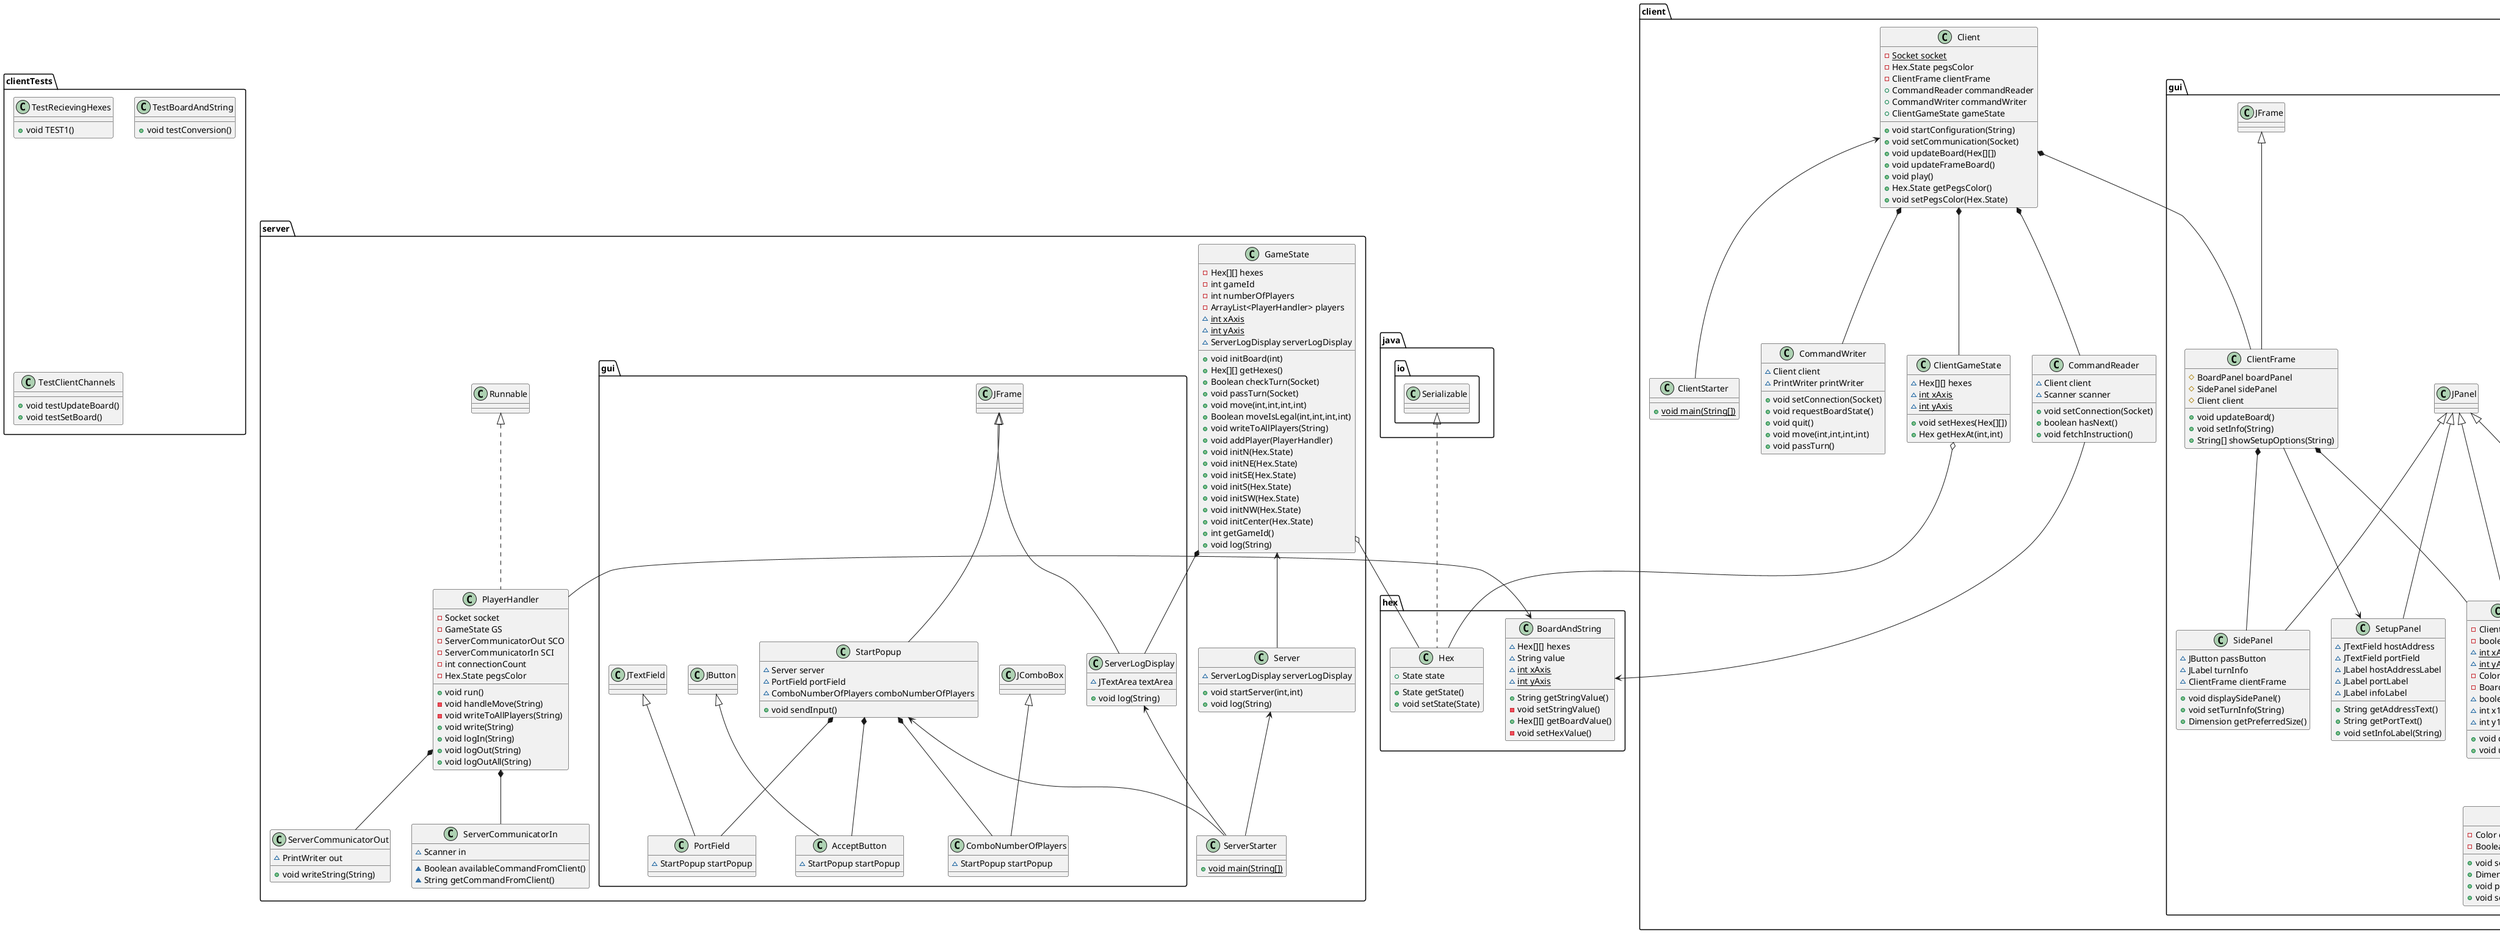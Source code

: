 @startuml
class clientTests.TestRecievingHexes {
+ void TEST1()
}
class server.ServerCommunicatorIn {
~ Scanner in
~ Boolean availableCommandFromClient()
~ String getCommandFromClient()
}
class client.exceptions.UnknownCommandException {
}
class client.gui.BoardPanel {
- ClientFrame clientFrame
- boolean isBoardCreated
~ {static} int xAxis
~ {static} int yAxis
- Color boardColor
- BoardHex[][] board
~ boolean selected
~ int x1
~ int y1
+ void createBoard()
+ void updateBoard()
}
class client.gui.SidePanel {
~ JButton passButton
~ JLabel turnInfo
~ ClientFrame clientFrame
+ void displaySidePanel()
+ void setTurnInfo(String)
+ Dimension getPreferredSize()
}
class server.gui.ComboNumberOfPlayers {
~ StartPopup startPopup
}
class server.ServerCommunicatorOut {
~ PrintWriter out
+ void writeString(String)
}
class server.gui.ServerLogDisplay {
~ JTextArea textArea
+ void log(String)
}
class client.ClientStarter {
+ {static} void main(String[])
}
class server.gui.StartPopup {
~ Server server
~ PortField portField
~ ComboNumberOfPlayers comboNumberOfPlayers
+ void sendInput()
}
class server.gui.AcceptButton {
~ StartPopup startPopup
}
class client.gui.BoardHex {
- Color color
- Boolean selected
+ void setColor(Hex.State)
+ Dimension getPreferredSize()
+ void paint(Graphics)
+ void setSelected(boolean)
}
class client.CommandWriter {
~ Client client
~ PrintWriter printWriter
+ void setConnection(Socket)
+ void requestBoardState()
+ void quit()
+ void move(int,int,int,int)
+ void passTurn()
}
class server.PlayerHandler {
- Socket socket
- GameState GS
- ServerCommunicatorOut SCO
- ServerCommunicatorIn SCI
- int connectionCount
- Hex.State pegsColor
+ void run()
- void handleMove(String)
- void writeToAllPlayers(String)
+ void write(String)
+ void logIn(String)
+ void logOut(String)
+ void logOutAll(String)
}
class client.CommandReader {
~ Client client
~ Scanner scanner
+ void setConnection(Socket)
+ boolean hasNext()
+ void fetchInstruction()
}
class server.gui.PortField {
~ StartPopup startPopup
}
class client.gui.SetupPanel {
~ JTextField hostAddress
~ JTextField portField
~ JLabel hostAddressLabel
~ JLabel portLabel
~ JLabel infoLabel
+ String getAddressText()
+ String getPortText()
+ void setInfoLabel(String)
}
class clientTests.TestBoardAndString {
+ void testConversion()
}
class client.ClientGameState {
~ Hex[][] hexes
~ {static} int xAxis
~ {static} int yAxis
+ void setHexes(Hex[][])
+ Hex getHexAt(int,int)
}
class server.GameState {
- Hex[][] hexes
- int gameId
- int numberOfPlayers
- ArrayList<PlayerHandler> players
~ {static} int xAxis
~ {static} int yAxis
~ ServerLogDisplay serverLogDisplay
+ void initBoard(int)
+ Hex[][] getHexes()
+ Boolean checkTurn(Socket)
+ void passTurn(Socket)
+ void move(int,int,int,int)
+ Boolean moveIsLegal(int,int,int,int)
+ void writeToAllPlayers(String)
+ void addPlayer(PlayerHandler)
+ void initN(Hex.State)
+ void initNE(Hex.State)
+ void initSE(Hex.State)
+ void initS(Hex.State)
+ void initSW(Hex.State)
+ void initNW(Hex.State)
+ void initCenter(Hex.State)
+ int getGameId()
+ void log(String)
}
class server.ServerStarter {
+ {static} void main(String[])
}
class hex.Hex {
+ State state
+ State getState()
+ void setState(State)
}
class server.Server {
~ ServerLogDisplay serverLogDisplay
+ void startServer(int,int)
+ void log(String)
}
class hex.BoardAndString {
~ Hex[][] hexes
~ String value
~ {static} int xAxis
~ {static} int yAxis
+ String getStringValue()
- void setStringValue()
+ Hex[][] getBoardValue()
- void setHexValue()
}
class client.Client {
- {static} Socket socket
- Hex.State pegsColor
- ClientFrame clientFrame
+ CommandReader commandReader
+ CommandWriter commandWriter
+ ClientGameState gameState
+ void startConfiguration(String)
+ void setCommunication(Socket)
+ void updateBoard(Hex[][])
+ void updateFrameBoard()
+ void play()
+ Hex.State getPegsColor()
+ void setPegsColor(Hex.State)
}
class clientTests.TestClientChannels {
+ void testUpdateBoard()
+ void testSetBoard()
}
class client.gui.ClientFrame {
# BoardPanel boardPanel
# SidePanel sidePanel
# Client client
+ void updateBoard()
+ void setInfo(String)
+ String[] showSetupOptions(String)
}


client.exceptions.Exception <|-- client.exceptions.UnknownCommandException
client.gui.JPanel <|-- client.gui.BoardPanel
client.gui.JPanel <|-- client.gui.SidePanel
server.gui.JComboBox <|-- server.gui.ComboNumberOfPlayers
server.gui.JFrame <|-- server.gui.ServerLogDisplay
server.gui.JFrame <|-- server.gui.StartPopup
server.gui.JButton <|-- server.gui.AcceptButton
client.gui.JPanel <|-- client.gui.BoardHex
server.Runnable <|.. server.PlayerHandler
server.gui.JTextField <|-- server.gui.PortField
client.gui.JPanel <|-- client.gui.SetupPanel
java.io.Serializable <|.. hex.Hex
client.gui.JFrame <|-- client.gui.ClientFrame


server.PlayerHandler *-- server.ServerCommunicatorIn
server.PlayerHandler *-- server.ServerCommunicatorOut
server.Server <-- server.ServerStarter
server.gui.StartPopup <-- server.ServerStarter
server.gui.ServerLogDisplay <-- server.ServerStarter
server.GameState <-- server.Server
server.gui.StartPopup *-- server.gui.ComboNumberOfPlayers
server.gui.StartPopup *-- server.gui.PortField
server.gui.StartPopup *-- server.gui.AcceptButton

client.Client <-- client.ClientStarter
client.Client *-- client.CommandReader
client.Client *-- client.CommandWriter
client.Client *-- client.ClientGameState
client.Client *-- client.gui.ClientFrame
client.gui.ClientFrame *-- client.gui.SidePanel
client.gui.ClientFrame *-- client.gui.BoardPanel
client.gui.ClientFrame --> client.gui.SetupPanel
client.gui.BoardPanel *-- client.gui.BoardHex
server.GameState *-- server.gui.ServerLogDisplay



hex.BoardAndString <-- client.CommandReader
hex.BoardAndString <-- server.PlayerHandler
server.GameState   o-- hex.Hex
client.ClientGameState o--  hex.Hex
@enduml
